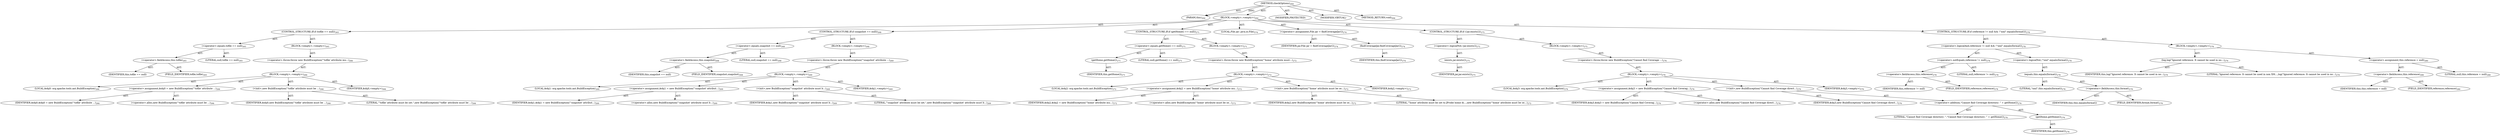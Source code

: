 digraph "checkOptions" {  
"111669149711" [label = <(METHOD,checkOptions)<SUB>264</SUB>> ]
"115964117001" [label = <(PARAM,this)<SUB>264</SUB>> ]
"25769803794" [label = <(BLOCK,&lt;empty&gt;,&lt;empty&gt;)<SUB>264</SUB>> ]
"47244640259" [label = <(CONTROL_STRUCTURE,IF,if (tofile == null))<SUB>265</SUB>> ]
"30064771138" [label = <(&lt;operator&gt;.equals,tofile == null)<SUB>265</SUB>> ]
"30064771139" [label = <(&lt;operator&gt;.fieldAccess,this.tofile)<SUB>265</SUB>> ]
"68719476797" [label = <(IDENTIFIER,this,tofile == null)> ]
"55834574877" [label = <(FIELD_IDENTIFIER,tofile,tofile)<SUB>265</SUB>> ]
"90194313236" [label = <(LITERAL,null,tofile == null)<SUB>265</SUB>> ]
"25769803795" [label = <(BLOCK,&lt;empty&gt;,&lt;empty&gt;)<SUB>265</SUB>> ]
"30064771140" [label = <(&lt;operator&gt;.throw,throw new BuildException(&quot;'tofile' attribute mu...)<SUB>266</SUB>> ]
"25769803796" [label = <(BLOCK,&lt;empty&gt;,&lt;empty&gt;)<SUB>266</SUB>> ]
"94489280512" [label = <(LOCAL,$obj0: org.apache.tools.ant.BuildException)<SUB>266</SUB>> ]
"30064771141" [label = <(&lt;operator&gt;.assignment,$obj0 = new BuildException(&quot;'tofile' attribute ...)<SUB>266</SUB>> ]
"68719476798" [label = <(IDENTIFIER,$obj0,$obj0 = new BuildException(&quot;'tofile' attribute ...)<SUB>266</SUB>> ]
"30064771142" [label = <(&lt;operator&gt;.alloc,new BuildException(&quot;'tofile' attribute must be ...)<SUB>266</SUB>> ]
"30064771143" [label = <(&lt;init&gt;,new BuildException(&quot;'tofile' attribute must be ...)<SUB>266</SUB>> ]
"68719476799" [label = <(IDENTIFIER,$obj0,new BuildException(&quot;'tofile' attribute must be ...)<SUB>266</SUB>> ]
"90194313237" [label = <(LITERAL,&quot;'tofile' attribute must be set.&quot;,new BuildException(&quot;'tofile' attribute must be ...)<SUB>266</SUB>> ]
"68719476800" [label = <(IDENTIFIER,$obj0,&lt;empty&gt;)<SUB>266</SUB>> ]
"47244640260" [label = <(CONTROL_STRUCTURE,IF,if (snapshot == null))<SUB>268</SUB>> ]
"30064771144" [label = <(&lt;operator&gt;.equals,snapshot == null)<SUB>268</SUB>> ]
"30064771145" [label = <(&lt;operator&gt;.fieldAccess,this.snapshot)<SUB>268</SUB>> ]
"68719476801" [label = <(IDENTIFIER,this,snapshot == null)> ]
"55834574878" [label = <(FIELD_IDENTIFIER,snapshot,snapshot)<SUB>268</SUB>> ]
"90194313238" [label = <(LITERAL,null,snapshot == null)<SUB>268</SUB>> ]
"25769803797" [label = <(BLOCK,&lt;empty&gt;,&lt;empty&gt;)<SUB>268</SUB>> ]
"30064771146" [label = <(&lt;operator&gt;.throw,throw new BuildException(&quot;'snapshot' attribute ...)<SUB>269</SUB>> ]
"25769803798" [label = <(BLOCK,&lt;empty&gt;,&lt;empty&gt;)<SUB>269</SUB>> ]
"94489280513" [label = <(LOCAL,$obj1: org.apache.tools.ant.BuildException)<SUB>269</SUB>> ]
"30064771147" [label = <(&lt;operator&gt;.assignment,$obj1 = new BuildException(&quot;'snapshot' attribut...)<SUB>269</SUB>> ]
"68719476802" [label = <(IDENTIFIER,$obj1,$obj1 = new BuildException(&quot;'snapshot' attribut...)<SUB>269</SUB>> ]
"30064771148" [label = <(&lt;operator&gt;.alloc,new BuildException(&quot;'snapshot' attribute must b...)<SUB>269</SUB>> ]
"30064771149" [label = <(&lt;init&gt;,new BuildException(&quot;'snapshot' attribute must b...)<SUB>269</SUB>> ]
"68719476803" [label = <(IDENTIFIER,$obj1,new BuildException(&quot;'snapshot' attribute must b...)<SUB>269</SUB>> ]
"90194313239" [label = <(LITERAL,&quot;'snapshot' attribute must be set.&quot;,new BuildException(&quot;'snapshot' attribute must b...)<SUB>269</SUB>> ]
"68719476804" [label = <(IDENTIFIER,$obj1,&lt;empty&gt;)<SUB>269</SUB>> ]
"47244640261" [label = <(CONTROL_STRUCTURE,IF,if (getHome() == null))<SUB>271</SUB>> ]
"30064771150" [label = <(&lt;operator&gt;.equals,getHome() == null)<SUB>271</SUB>> ]
"30064771151" [label = <(getHome,getHome())<SUB>271</SUB>> ]
"68719476745" [label = <(IDENTIFIER,this,getHome())<SUB>271</SUB>> ]
"90194313240" [label = <(LITERAL,null,getHome() == null)<SUB>271</SUB>> ]
"25769803799" [label = <(BLOCK,&lt;empty&gt;,&lt;empty&gt;)<SUB>271</SUB>> ]
"30064771152" [label = <(&lt;operator&gt;.throw,throw new BuildException(&quot;'home' attribute must...)<SUB>272</SUB>> ]
"25769803800" [label = <(BLOCK,&lt;empty&gt;,&lt;empty&gt;)<SUB>272</SUB>> ]
"94489280514" [label = <(LOCAL,$obj2: org.apache.tools.ant.BuildException)<SUB>272</SUB>> ]
"30064771153" [label = <(&lt;operator&gt;.assignment,$obj2 = new BuildException(&quot;'home' attribute mu...)<SUB>272</SUB>> ]
"68719476805" [label = <(IDENTIFIER,$obj2,$obj2 = new BuildException(&quot;'home' attribute mu...)<SUB>272</SUB>> ]
"30064771154" [label = <(&lt;operator&gt;.alloc,new BuildException(&quot;'home' attribute must be se...)<SUB>272</SUB>> ]
"30064771155" [label = <(&lt;init&gt;,new BuildException(&quot;'home' attribute must be se...)<SUB>272</SUB>> ]
"68719476806" [label = <(IDENTIFIER,$obj2,new BuildException(&quot;'home' attribute must be se...)<SUB>272</SUB>> ]
"90194313241" [label = <(LITERAL,&quot;'home' attribute must be set to JProbe home di...,new BuildException(&quot;'home' attribute must be se...)<SUB>272</SUB>> ]
"68719476807" [label = <(IDENTIFIER,$obj2,&lt;empty&gt;)<SUB>272</SUB>> ]
"94489280515" [label = <(LOCAL,File jar: java.io.File)<SUB>274</SUB>> ]
"30064771156" [label = <(&lt;operator&gt;.assignment,File jar = findCoverageJar())<SUB>274</SUB>> ]
"68719476808" [label = <(IDENTIFIER,jar,File jar = findCoverageJar())<SUB>274</SUB>> ]
"30064771157" [label = <(findCoverageJar,findCoverageJar())<SUB>274</SUB>> ]
"68719476746" [label = <(IDENTIFIER,this,findCoverageJar())<SUB>274</SUB>> ]
"47244640262" [label = <(CONTROL_STRUCTURE,IF,if (!jar.exists()))<SUB>275</SUB>> ]
"30064771158" [label = <(&lt;operator&gt;.logicalNot,!jar.exists())<SUB>275</SUB>> ]
"30064771159" [label = <(exists,jar.exists())<SUB>275</SUB>> ]
"68719476809" [label = <(IDENTIFIER,jar,jar.exists())<SUB>275</SUB>> ]
"25769803801" [label = <(BLOCK,&lt;empty&gt;,&lt;empty&gt;)<SUB>275</SUB>> ]
"30064771160" [label = <(&lt;operator&gt;.throw,throw new BuildException(&quot;Cannot find Coverage ...)<SUB>276</SUB>> ]
"25769803802" [label = <(BLOCK,&lt;empty&gt;,&lt;empty&gt;)<SUB>276</SUB>> ]
"94489280516" [label = <(LOCAL,$obj3: org.apache.tools.ant.BuildException)<SUB>276</SUB>> ]
"30064771161" [label = <(&lt;operator&gt;.assignment,$obj3 = new BuildException(&quot;Cannot find Coverag...)<SUB>276</SUB>> ]
"68719476810" [label = <(IDENTIFIER,$obj3,$obj3 = new BuildException(&quot;Cannot find Coverag...)<SUB>276</SUB>> ]
"30064771162" [label = <(&lt;operator&gt;.alloc,new BuildException(&quot;Cannot find Coverage direct...)<SUB>276</SUB>> ]
"30064771163" [label = <(&lt;init&gt;,new BuildException(&quot;Cannot find Coverage direct...)<SUB>276</SUB>> ]
"68719476811" [label = <(IDENTIFIER,$obj3,new BuildException(&quot;Cannot find Coverage direct...)<SUB>276</SUB>> ]
"30064771164" [label = <(&lt;operator&gt;.addition,&quot;Cannot find Coverage directory: &quot; + getHome())<SUB>276</SUB>> ]
"90194313242" [label = <(LITERAL,&quot;Cannot find Coverage directory: &quot;,&quot;Cannot find Coverage directory: &quot; + getHome())<SUB>276</SUB>> ]
"30064771165" [label = <(getHome,getHome())<SUB>276</SUB>> ]
"68719476747" [label = <(IDENTIFIER,this,getHome())<SUB>276</SUB>> ]
"68719476812" [label = <(IDENTIFIER,$obj3,&lt;empty&gt;)<SUB>276</SUB>> ]
"47244640263" [label = <(CONTROL_STRUCTURE,IF,if (reference != null &amp;&amp; !&quot;xml&quot;.equals(format)))<SUB>278</SUB>> ]
"30064771166" [label = <(&lt;operator&gt;.logicalAnd,reference != null &amp;&amp; !&quot;xml&quot;.equals(format))<SUB>278</SUB>> ]
"30064771167" [label = <(&lt;operator&gt;.notEquals,reference != null)<SUB>278</SUB>> ]
"30064771168" [label = <(&lt;operator&gt;.fieldAccess,this.reference)<SUB>278</SUB>> ]
"68719476813" [label = <(IDENTIFIER,this,reference != null)> ]
"55834574879" [label = <(FIELD_IDENTIFIER,reference,reference)<SUB>278</SUB>> ]
"90194313243" [label = <(LITERAL,null,reference != null)<SUB>278</SUB>> ]
"30064771169" [label = <(&lt;operator&gt;.logicalNot,!&quot;xml&quot;.equals(format))<SUB>278</SUB>> ]
"30064771170" [label = <(equals,this.equals(format))<SUB>278</SUB>> ]
"90194313244" [label = <(LITERAL,&quot;xml&quot;,this.equals(format))<SUB>278</SUB>> ]
"30064771171" [label = <(&lt;operator&gt;.fieldAccess,this.format)<SUB>278</SUB>> ]
"68719476814" [label = <(IDENTIFIER,this,this.equals(format))> ]
"55834574880" [label = <(FIELD_IDENTIFIER,format,format)<SUB>278</SUB>> ]
"25769803803" [label = <(BLOCK,&lt;empty&gt;,&lt;empty&gt;)<SUB>278</SUB>> ]
"30064771172" [label = <(log,log(&quot;Ignored reference. It cannot be used in no...)<SUB>279</SUB>> ]
"68719476748" [label = <(IDENTIFIER,this,log(&quot;Ignored reference. It cannot be used in no...)<SUB>279</SUB>> ]
"90194313245" [label = <(LITERAL,&quot;Ignored reference. It cannot be used in non XM...,log(&quot;Ignored reference. It cannot be used in no...)<SUB>279</SUB>> ]
"30064771173" [label = <(&lt;operator&gt;.assignment,this.reference = null)<SUB>280</SUB>> ]
"30064771174" [label = <(&lt;operator&gt;.fieldAccess,this.reference)<SUB>280</SUB>> ]
"68719476815" [label = <(IDENTIFIER,this,this.reference = null)> ]
"55834574881" [label = <(FIELD_IDENTIFIER,reference,reference)<SUB>280</SUB>> ]
"90194313246" [label = <(LITERAL,null,this.reference = null)<SUB>280</SUB>> ]
"133143986218" [label = <(MODIFIER,PROTECTED)> ]
"133143986219" [label = <(MODIFIER,VIRTUAL)> ]
"128849018895" [label = <(METHOD_RETURN,void)<SUB>264</SUB>> ]
  "111669149711" -> "115964117001"  [ label = "AST: "] 
  "111669149711" -> "25769803794"  [ label = "AST: "] 
  "111669149711" -> "133143986218"  [ label = "AST: "] 
  "111669149711" -> "133143986219"  [ label = "AST: "] 
  "111669149711" -> "128849018895"  [ label = "AST: "] 
  "25769803794" -> "47244640259"  [ label = "AST: "] 
  "25769803794" -> "47244640260"  [ label = "AST: "] 
  "25769803794" -> "47244640261"  [ label = "AST: "] 
  "25769803794" -> "94489280515"  [ label = "AST: "] 
  "25769803794" -> "30064771156"  [ label = "AST: "] 
  "25769803794" -> "47244640262"  [ label = "AST: "] 
  "25769803794" -> "47244640263"  [ label = "AST: "] 
  "47244640259" -> "30064771138"  [ label = "AST: "] 
  "47244640259" -> "25769803795"  [ label = "AST: "] 
  "30064771138" -> "30064771139"  [ label = "AST: "] 
  "30064771138" -> "90194313236"  [ label = "AST: "] 
  "30064771139" -> "68719476797"  [ label = "AST: "] 
  "30064771139" -> "55834574877"  [ label = "AST: "] 
  "25769803795" -> "30064771140"  [ label = "AST: "] 
  "30064771140" -> "25769803796"  [ label = "AST: "] 
  "25769803796" -> "94489280512"  [ label = "AST: "] 
  "25769803796" -> "30064771141"  [ label = "AST: "] 
  "25769803796" -> "30064771143"  [ label = "AST: "] 
  "25769803796" -> "68719476800"  [ label = "AST: "] 
  "30064771141" -> "68719476798"  [ label = "AST: "] 
  "30064771141" -> "30064771142"  [ label = "AST: "] 
  "30064771143" -> "68719476799"  [ label = "AST: "] 
  "30064771143" -> "90194313237"  [ label = "AST: "] 
  "47244640260" -> "30064771144"  [ label = "AST: "] 
  "47244640260" -> "25769803797"  [ label = "AST: "] 
  "30064771144" -> "30064771145"  [ label = "AST: "] 
  "30064771144" -> "90194313238"  [ label = "AST: "] 
  "30064771145" -> "68719476801"  [ label = "AST: "] 
  "30064771145" -> "55834574878"  [ label = "AST: "] 
  "25769803797" -> "30064771146"  [ label = "AST: "] 
  "30064771146" -> "25769803798"  [ label = "AST: "] 
  "25769803798" -> "94489280513"  [ label = "AST: "] 
  "25769803798" -> "30064771147"  [ label = "AST: "] 
  "25769803798" -> "30064771149"  [ label = "AST: "] 
  "25769803798" -> "68719476804"  [ label = "AST: "] 
  "30064771147" -> "68719476802"  [ label = "AST: "] 
  "30064771147" -> "30064771148"  [ label = "AST: "] 
  "30064771149" -> "68719476803"  [ label = "AST: "] 
  "30064771149" -> "90194313239"  [ label = "AST: "] 
  "47244640261" -> "30064771150"  [ label = "AST: "] 
  "47244640261" -> "25769803799"  [ label = "AST: "] 
  "30064771150" -> "30064771151"  [ label = "AST: "] 
  "30064771150" -> "90194313240"  [ label = "AST: "] 
  "30064771151" -> "68719476745"  [ label = "AST: "] 
  "25769803799" -> "30064771152"  [ label = "AST: "] 
  "30064771152" -> "25769803800"  [ label = "AST: "] 
  "25769803800" -> "94489280514"  [ label = "AST: "] 
  "25769803800" -> "30064771153"  [ label = "AST: "] 
  "25769803800" -> "30064771155"  [ label = "AST: "] 
  "25769803800" -> "68719476807"  [ label = "AST: "] 
  "30064771153" -> "68719476805"  [ label = "AST: "] 
  "30064771153" -> "30064771154"  [ label = "AST: "] 
  "30064771155" -> "68719476806"  [ label = "AST: "] 
  "30064771155" -> "90194313241"  [ label = "AST: "] 
  "30064771156" -> "68719476808"  [ label = "AST: "] 
  "30064771156" -> "30064771157"  [ label = "AST: "] 
  "30064771157" -> "68719476746"  [ label = "AST: "] 
  "47244640262" -> "30064771158"  [ label = "AST: "] 
  "47244640262" -> "25769803801"  [ label = "AST: "] 
  "30064771158" -> "30064771159"  [ label = "AST: "] 
  "30064771159" -> "68719476809"  [ label = "AST: "] 
  "25769803801" -> "30064771160"  [ label = "AST: "] 
  "30064771160" -> "25769803802"  [ label = "AST: "] 
  "25769803802" -> "94489280516"  [ label = "AST: "] 
  "25769803802" -> "30064771161"  [ label = "AST: "] 
  "25769803802" -> "30064771163"  [ label = "AST: "] 
  "25769803802" -> "68719476812"  [ label = "AST: "] 
  "30064771161" -> "68719476810"  [ label = "AST: "] 
  "30064771161" -> "30064771162"  [ label = "AST: "] 
  "30064771163" -> "68719476811"  [ label = "AST: "] 
  "30064771163" -> "30064771164"  [ label = "AST: "] 
  "30064771164" -> "90194313242"  [ label = "AST: "] 
  "30064771164" -> "30064771165"  [ label = "AST: "] 
  "30064771165" -> "68719476747"  [ label = "AST: "] 
  "47244640263" -> "30064771166"  [ label = "AST: "] 
  "47244640263" -> "25769803803"  [ label = "AST: "] 
  "30064771166" -> "30064771167"  [ label = "AST: "] 
  "30064771166" -> "30064771169"  [ label = "AST: "] 
  "30064771167" -> "30064771168"  [ label = "AST: "] 
  "30064771167" -> "90194313243"  [ label = "AST: "] 
  "30064771168" -> "68719476813"  [ label = "AST: "] 
  "30064771168" -> "55834574879"  [ label = "AST: "] 
  "30064771169" -> "30064771170"  [ label = "AST: "] 
  "30064771170" -> "90194313244"  [ label = "AST: "] 
  "30064771170" -> "30064771171"  [ label = "AST: "] 
  "30064771171" -> "68719476814"  [ label = "AST: "] 
  "30064771171" -> "55834574880"  [ label = "AST: "] 
  "25769803803" -> "30064771172"  [ label = "AST: "] 
  "25769803803" -> "30064771173"  [ label = "AST: "] 
  "30064771172" -> "68719476748"  [ label = "AST: "] 
  "30064771172" -> "90194313245"  [ label = "AST: "] 
  "30064771173" -> "30064771174"  [ label = "AST: "] 
  "30064771173" -> "90194313246"  [ label = "AST: "] 
  "30064771174" -> "68719476815"  [ label = "AST: "] 
  "30064771174" -> "55834574881"  [ label = "AST: "] 
  "111669149711" -> "115964117001"  [ label = "DDG: "] 
}
